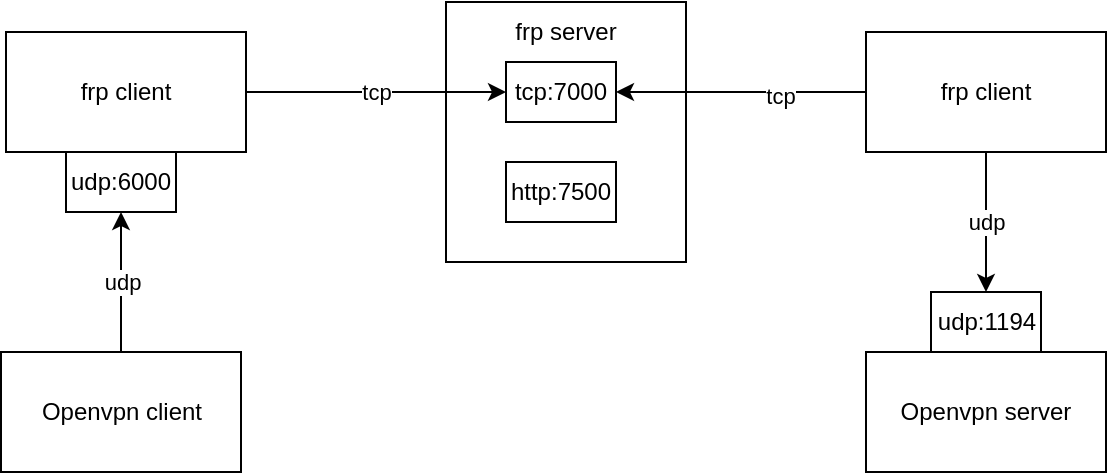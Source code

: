 <mxfile version="15.5.2" type="github"><diagram id="nAy6lN9B2YCFiDMp1ADA" name="Page-1"><mxGraphModel dx="1422" dy="762" grid="1" gridSize="10" guides="1" tooltips="1" connect="1" arrows="1" fold="1" page="1" pageScale="1" pageWidth="827" pageHeight="1169" math="0" shadow="0"><root><mxCell id="0"/><mxCell id="1" parent="0"/><mxCell id="SPI0bqcSIvmEP7lALTU--2" value="" style="rounded=0;whiteSpace=wrap;html=1;" vertex="1" parent="1"><mxGeometry x="280" y="210" width="120" height="130" as="geometry"/></mxCell><mxCell id="SPI0bqcSIvmEP7lALTU--15" value="tcp" style="edgeStyle=orthogonalEdgeStyle;rounded=0;orthogonalLoop=1;jettySize=auto;html=1;entryX=0;entryY=0.5;entryDx=0;entryDy=0;" edge="1" parent="1" source="SPI0bqcSIvmEP7lALTU--1" target="SPI0bqcSIvmEP7lALTU--13"><mxGeometry relative="1" as="geometry"/></mxCell><mxCell id="SPI0bqcSIvmEP7lALTU--1" value="frp client" style="rounded=0;whiteSpace=wrap;html=1;" vertex="1" parent="1"><mxGeometry x="60" y="225" width="120" height="60" as="geometry"/></mxCell><mxCell id="SPI0bqcSIvmEP7lALTU--11" value="udp" style="edgeStyle=orthogonalEdgeStyle;rounded=0;orthogonalLoop=1;jettySize=auto;html=1;entryX=0.5;entryY=0;entryDx=0;entryDy=0;" edge="1" parent="1" source="SPI0bqcSIvmEP7lALTU--3" target="SPI0bqcSIvmEP7lALTU--7"><mxGeometry relative="1" as="geometry"/></mxCell><mxCell id="SPI0bqcSIvmEP7lALTU--16" style="edgeStyle=orthogonalEdgeStyle;rounded=0;orthogonalLoop=1;jettySize=auto;html=1;entryX=1;entryY=0.5;entryDx=0;entryDy=0;" edge="1" parent="1" source="SPI0bqcSIvmEP7lALTU--3" target="SPI0bqcSIvmEP7lALTU--13"><mxGeometry relative="1" as="geometry"/></mxCell><mxCell id="SPI0bqcSIvmEP7lALTU--17" value="tcp" style="edgeLabel;html=1;align=center;verticalAlign=middle;resizable=0;points=[];" vertex="1" connectable="0" parent="SPI0bqcSIvmEP7lALTU--16"><mxGeometry x="-0.312" y="2" relative="1" as="geometry"><mxPoint as="offset"/></mxGeometry></mxCell><mxCell id="SPI0bqcSIvmEP7lALTU--3" value="frp client" style="rounded=0;whiteSpace=wrap;html=1;" vertex="1" parent="1"><mxGeometry x="490" y="225" width="120" height="60" as="geometry"/></mxCell><mxCell id="SPI0bqcSIvmEP7lALTU--10" value="udp" style="edgeStyle=orthogonalEdgeStyle;rounded=0;orthogonalLoop=1;jettySize=auto;html=1;entryX=0.5;entryY=1;entryDx=0;entryDy=0;" edge="1" parent="1" source="SPI0bqcSIvmEP7lALTU--5" target="SPI0bqcSIvmEP7lALTU--9"><mxGeometry relative="1" as="geometry"/></mxCell><mxCell id="SPI0bqcSIvmEP7lALTU--5" value="Openvpn client" style="rounded=0;whiteSpace=wrap;html=1;" vertex="1" parent="1"><mxGeometry x="57.5" y="385" width="120" height="60" as="geometry"/></mxCell><mxCell id="SPI0bqcSIvmEP7lALTU--6" value="Openvpn server" style="rounded=0;whiteSpace=wrap;html=1;" vertex="1" parent="1"><mxGeometry x="490" y="385" width="120" height="60" as="geometry"/></mxCell><mxCell id="SPI0bqcSIvmEP7lALTU--7" value="udp:1194" style="rounded=0;whiteSpace=wrap;html=1;" vertex="1" parent="1"><mxGeometry x="522.5" y="355" width="55" height="30" as="geometry"/></mxCell><mxCell id="SPI0bqcSIvmEP7lALTU--9" value="udp:6000" style="rounded=0;whiteSpace=wrap;html=1;" vertex="1" parent="1"><mxGeometry x="90" y="285" width="55" height="30" as="geometry"/></mxCell><mxCell id="SPI0bqcSIvmEP7lALTU--12" value="frp server" style="text;html=1;strokeColor=none;fillColor=none;align=center;verticalAlign=middle;whiteSpace=wrap;rounded=0;" vertex="1" parent="1"><mxGeometry x="310" y="210" width="60" height="30" as="geometry"/></mxCell><mxCell id="SPI0bqcSIvmEP7lALTU--13" value="tcp:7000" style="rounded=0;whiteSpace=wrap;html=1;" vertex="1" parent="1"><mxGeometry x="310" y="240" width="55" height="30" as="geometry"/></mxCell><mxCell id="SPI0bqcSIvmEP7lALTU--14" value="http:7500" style="rounded=0;whiteSpace=wrap;html=1;" vertex="1" parent="1"><mxGeometry x="310" y="290" width="55" height="30" as="geometry"/></mxCell></root></mxGraphModel></diagram></mxfile>